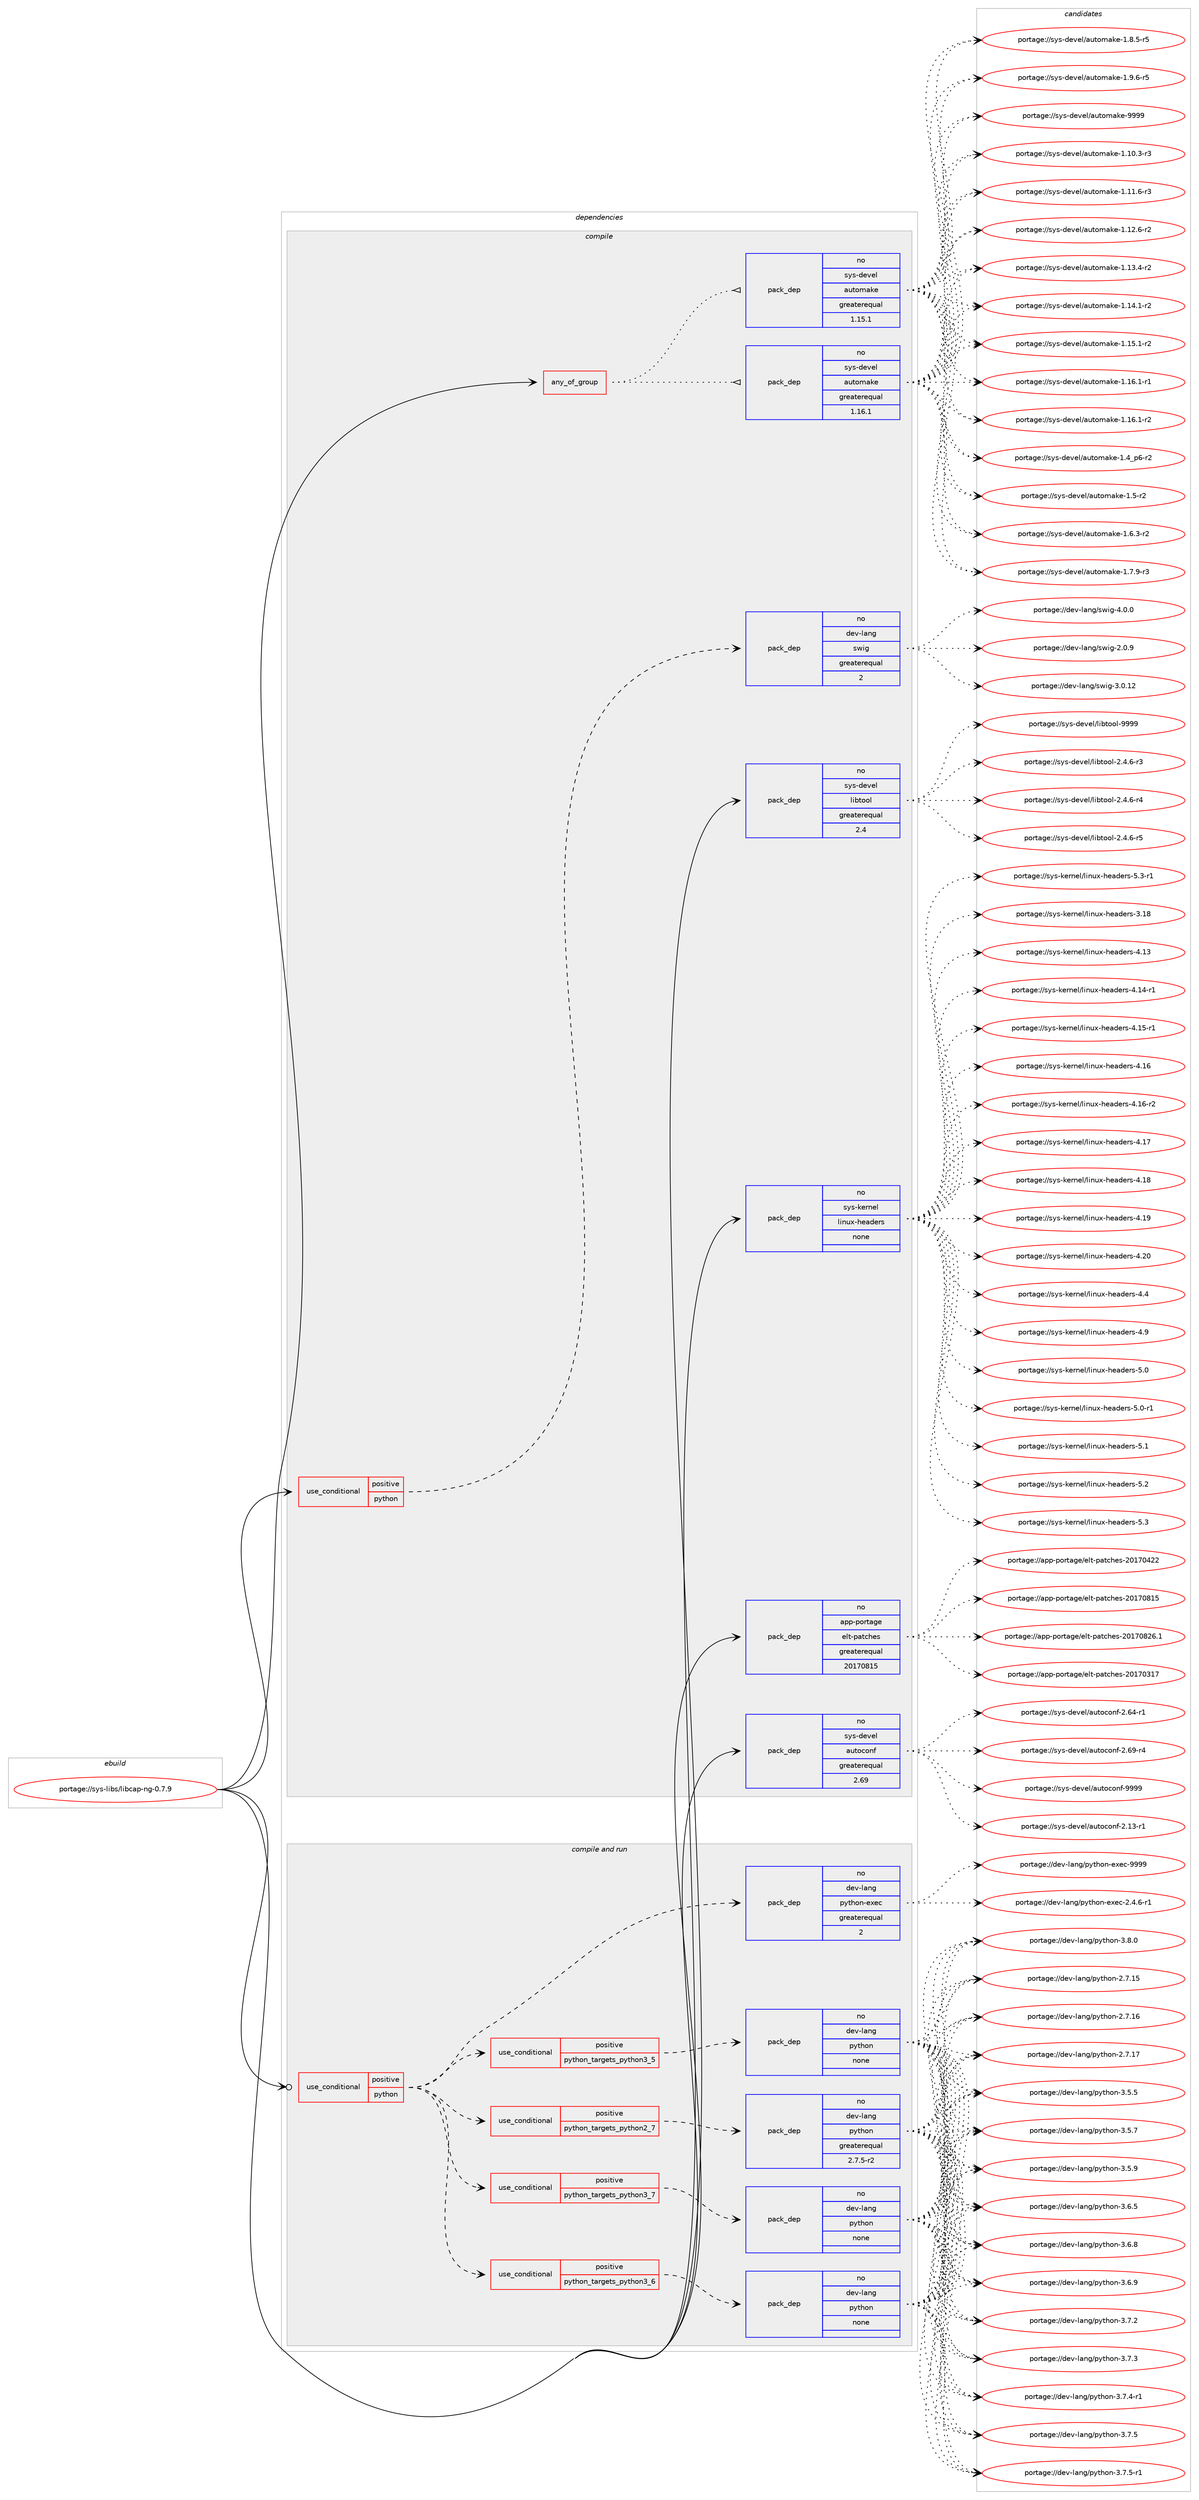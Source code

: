 digraph prolog {

# *************
# Graph options
# *************

newrank=true;
concentrate=true;
compound=true;
graph [rankdir=LR,fontname=Helvetica,fontsize=10,ranksep=1.5];#, ranksep=2.5, nodesep=0.2];
edge  [arrowhead=vee];
node  [fontname=Helvetica,fontsize=10];

# **********
# The ebuild
# **********

subgraph cluster_leftcol {
color=gray;
rank=same;
label=<<i>ebuild</i>>;
id [label="portage://sys-libs/libcap-ng-0.7.9", color=red, width=4, href="../sys-libs/libcap-ng-0.7.9.svg"];
}

# ****************
# The dependencies
# ****************

subgraph cluster_midcol {
color=gray;
label=<<i>dependencies</i>>;
subgraph cluster_compile {
fillcolor="#eeeeee";
style=filled;
label=<<i>compile</i>>;
subgraph any7000 {
dependency431228 [label=<<TABLE BORDER="0" CELLBORDER="1" CELLSPACING="0" CELLPADDING="4"><TR><TD CELLPADDING="10">any_of_group</TD></TR></TABLE>>, shape=none, color=red];subgraph pack319687 {
dependency431229 [label=<<TABLE BORDER="0" CELLBORDER="1" CELLSPACING="0" CELLPADDING="4" WIDTH="220"><TR><TD ROWSPAN="6" CELLPADDING="30">pack_dep</TD></TR><TR><TD WIDTH="110">no</TD></TR><TR><TD>sys-devel</TD></TR><TR><TD>automake</TD></TR><TR><TD>greaterequal</TD></TR><TR><TD>1.16.1</TD></TR></TABLE>>, shape=none, color=blue];
}
dependency431228:e -> dependency431229:w [weight=20,style="dotted",arrowhead="oinv"];
subgraph pack319688 {
dependency431230 [label=<<TABLE BORDER="0" CELLBORDER="1" CELLSPACING="0" CELLPADDING="4" WIDTH="220"><TR><TD ROWSPAN="6" CELLPADDING="30">pack_dep</TD></TR><TR><TD WIDTH="110">no</TD></TR><TR><TD>sys-devel</TD></TR><TR><TD>automake</TD></TR><TR><TD>greaterequal</TD></TR><TR><TD>1.15.1</TD></TR></TABLE>>, shape=none, color=blue];
}
dependency431228:e -> dependency431230:w [weight=20,style="dotted",arrowhead="oinv"];
}
id:e -> dependency431228:w [weight=20,style="solid",arrowhead="vee"];
subgraph cond104297 {
dependency431231 [label=<<TABLE BORDER="0" CELLBORDER="1" CELLSPACING="0" CELLPADDING="4"><TR><TD ROWSPAN="3" CELLPADDING="10">use_conditional</TD></TR><TR><TD>positive</TD></TR><TR><TD>python</TD></TR></TABLE>>, shape=none, color=red];
subgraph pack319689 {
dependency431232 [label=<<TABLE BORDER="0" CELLBORDER="1" CELLSPACING="0" CELLPADDING="4" WIDTH="220"><TR><TD ROWSPAN="6" CELLPADDING="30">pack_dep</TD></TR><TR><TD WIDTH="110">no</TD></TR><TR><TD>dev-lang</TD></TR><TR><TD>swig</TD></TR><TR><TD>greaterequal</TD></TR><TR><TD>2</TD></TR></TABLE>>, shape=none, color=blue];
}
dependency431231:e -> dependency431232:w [weight=20,style="dashed",arrowhead="vee"];
}
id:e -> dependency431231:w [weight=20,style="solid",arrowhead="vee"];
subgraph pack319690 {
dependency431233 [label=<<TABLE BORDER="0" CELLBORDER="1" CELLSPACING="0" CELLPADDING="4" WIDTH="220"><TR><TD ROWSPAN="6" CELLPADDING="30">pack_dep</TD></TR><TR><TD WIDTH="110">no</TD></TR><TR><TD>app-portage</TD></TR><TR><TD>elt-patches</TD></TR><TR><TD>greaterequal</TD></TR><TR><TD>20170815</TD></TR></TABLE>>, shape=none, color=blue];
}
id:e -> dependency431233:w [weight=20,style="solid",arrowhead="vee"];
subgraph pack319691 {
dependency431234 [label=<<TABLE BORDER="0" CELLBORDER="1" CELLSPACING="0" CELLPADDING="4" WIDTH="220"><TR><TD ROWSPAN="6" CELLPADDING="30">pack_dep</TD></TR><TR><TD WIDTH="110">no</TD></TR><TR><TD>sys-devel</TD></TR><TR><TD>autoconf</TD></TR><TR><TD>greaterequal</TD></TR><TR><TD>2.69</TD></TR></TABLE>>, shape=none, color=blue];
}
id:e -> dependency431234:w [weight=20,style="solid",arrowhead="vee"];
subgraph pack319692 {
dependency431235 [label=<<TABLE BORDER="0" CELLBORDER="1" CELLSPACING="0" CELLPADDING="4" WIDTH="220"><TR><TD ROWSPAN="6" CELLPADDING="30">pack_dep</TD></TR><TR><TD WIDTH="110">no</TD></TR><TR><TD>sys-devel</TD></TR><TR><TD>libtool</TD></TR><TR><TD>greaterequal</TD></TR><TR><TD>2.4</TD></TR></TABLE>>, shape=none, color=blue];
}
id:e -> dependency431235:w [weight=20,style="solid",arrowhead="vee"];
subgraph pack319693 {
dependency431236 [label=<<TABLE BORDER="0" CELLBORDER="1" CELLSPACING="0" CELLPADDING="4" WIDTH="220"><TR><TD ROWSPAN="6" CELLPADDING="30">pack_dep</TD></TR><TR><TD WIDTH="110">no</TD></TR><TR><TD>sys-kernel</TD></TR><TR><TD>linux-headers</TD></TR><TR><TD>none</TD></TR><TR><TD></TD></TR></TABLE>>, shape=none, color=blue];
}
id:e -> dependency431236:w [weight=20,style="solid",arrowhead="vee"];
}
subgraph cluster_compileandrun {
fillcolor="#eeeeee";
style=filled;
label=<<i>compile and run</i>>;
subgraph cond104298 {
dependency431237 [label=<<TABLE BORDER="0" CELLBORDER="1" CELLSPACING="0" CELLPADDING="4"><TR><TD ROWSPAN="3" CELLPADDING="10">use_conditional</TD></TR><TR><TD>positive</TD></TR><TR><TD>python</TD></TR></TABLE>>, shape=none, color=red];
subgraph cond104299 {
dependency431238 [label=<<TABLE BORDER="0" CELLBORDER="1" CELLSPACING="0" CELLPADDING="4"><TR><TD ROWSPAN="3" CELLPADDING="10">use_conditional</TD></TR><TR><TD>positive</TD></TR><TR><TD>python_targets_python2_7</TD></TR></TABLE>>, shape=none, color=red];
subgraph pack319694 {
dependency431239 [label=<<TABLE BORDER="0" CELLBORDER="1" CELLSPACING="0" CELLPADDING="4" WIDTH="220"><TR><TD ROWSPAN="6" CELLPADDING="30">pack_dep</TD></TR><TR><TD WIDTH="110">no</TD></TR><TR><TD>dev-lang</TD></TR><TR><TD>python</TD></TR><TR><TD>greaterequal</TD></TR><TR><TD>2.7.5-r2</TD></TR></TABLE>>, shape=none, color=blue];
}
dependency431238:e -> dependency431239:w [weight=20,style="dashed",arrowhead="vee"];
}
dependency431237:e -> dependency431238:w [weight=20,style="dashed",arrowhead="vee"];
subgraph cond104300 {
dependency431240 [label=<<TABLE BORDER="0" CELLBORDER="1" CELLSPACING="0" CELLPADDING="4"><TR><TD ROWSPAN="3" CELLPADDING="10">use_conditional</TD></TR><TR><TD>positive</TD></TR><TR><TD>python_targets_python3_5</TD></TR></TABLE>>, shape=none, color=red];
subgraph pack319695 {
dependency431241 [label=<<TABLE BORDER="0" CELLBORDER="1" CELLSPACING="0" CELLPADDING="4" WIDTH="220"><TR><TD ROWSPAN="6" CELLPADDING="30">pack_dep</TD></TR><TR><TD WIDTH="110">no</TD></TR><TR><TD>dev-lang</TD></TR><TR><TD>python</TD></TR><TR><TD>none</TD></TR><TR><TD></TD></TR></TABLE>>, shape=none, color=blue];
}
dependency431240:e -> dependency431241:w [weight=20,style="dashed",arrowhead="vee"];
}
dependency431237:e -> dependency431240:w [weight=20,style="dashed",arrowhead="vee"];
subgraph cond104301 {
dependency431242 [label=<<TABLE BORDER="0" CELLBORDER="1" CELLSPACING="0" CELLPADDING="4"><TR><TD ROWSPAN="3" CELLPADDING="10">use_conditional</TD></TR><TR><TD>positive</TD></TR><TR><TD>python_targets_python3_6</TD></TR></TABLE>>, shape=none, color=red];
subgraph pack319696 {
dependency431243 [label=<<TABLE BORDER="0" CELLBORDER="1" CELLSPACING="0" CELLPADDING="4" WIDTH="220"><TR><TD ROWSPAN="6" CELLPADDING="30">pack_dep</TD></TR><TR><TD WIDTH="110">no</TD></TR><TR><TD>dev-lang</TD></TR><TR><TD>python</TD></TR><TR><TD>none</TD></TR><TR><TD></TD></TR></TABLE>>, shape=none, color=blue];
}
dependency431242:e -> dependency431243:w [weight=20,style="dashed",arrowhead="vee"];
}
dependency431237:e -> dependency431242:w [weight=20,style="dashed",arrowhead="vee"];
subgraph cond104302 {
dependency431244 [label=<<TABLE BORDER="0" CELLBORDER="1" CELLSPACING="0" CELLPADDING="4"><TR><TD ROWSPAN="3" CELLPADDING="10">use_conditional</TD></TR><TR><TD>positive</TD></TR><TR><TD>python_targets_python3_7</TD></TR></TABLE>>, shape=none, color=red];
subgraph pack319697 {
dependency431245 [label=<<TABLE BORDER="0" CELLBORDER="1" CELLSPACING="0" CELLPADDING="4" WIDTH="220"><TR><TD ROWSPAN="6" CELLPADDING="30">pack_dep</TD></TR><TR><TD WIDTH="110">no</TD></TR><TR><TD>dev-lang</TD></TR><TR><TD>python</TD></TR><TR><TD>none</TD></TR><TR><TD></TD></TR></TABLE>>, shape=none, color=blue];
}
dependency431244:e -> dependency431245:w [weight=20,style="dashed",arrowhead="vee"];
}
dependency431237:e -> dependency431244:w [weight=20,style="dashed",arrowhead="vee"];
subgraph pack319698 {
dependency431246 [label=<<TABLE BORDER="0" CELLBORDER="1" CELLSPACING="0" CELLPADDING="4" WIDTH="220"><TR><TD ROWSPAN="6" CELLPADDING="30">pack_dep</TD></TR><TR><TD WIDTH="110">no</TD></TR><TR><TD>dev-lang</TD></TR><TR><TD>python-exec</TD></TR><TR><TD>greaterequal</TD></TR><TR><TD>2</TD></TR></TABLE>>, shape=none, color=blue];
}
dependency431237:e -> dependency431246:w [weight=20,style="dashed",arrowhead="vee"];
}
id:e -> dependency431237:w [weight=20,style="solid",arrowhead="odotvee"];
}
subgraph cluster_run {
fillcolor="#eeeeee";
style=filled;
label=<<i>run</i>>;
}
}

# **************
# The candidates
# **************

subgraph cluster_choices {
rank=same;
color=gray;
label=<<i>candidates</i>>;

subgraph choice319687 {
color=black;
nodesep=1;
choiceportage11512111545100101118101108479711711611110997107101454946494846514511451 [label="portage://sys-devel/automake-1.10.3-r3", color=red, width=4,href="../sys-devel/automake-1.10.3-r3.svg"];
choiceportage11512111545100101118101108479711711611110997107101454946494946544511451 [label="portage://sys-devel/automake-1.11.6-r3", color=red, width=4,href="../sys-devel/automake-1.11.6-r3.svg"];
choiceportage11512111545100101118101108479711711611110997107101454946495046544511450 [label="portage://sys-devel/automake-1.12.6-r2", color=red, width=4,href="../sys-devel/automake-1.12.6-r2.svg"];
choiceportage11512111545100101118101108479711711611110997107101454946495146524511450 [label="portage://sys-devel/automake-1.13.4-r2", color=red, width=4,href="../sys-devel/automake-1.13.4-r2.svg"];
choiceportage11512111545100101118101108479711711611110997107101454946495246494511450 [label="portage://sys-devel/automake-1.14.1-r2", color=red, width=4,href="../sys-devel/automake-1.14.1-r2.svg"];
choiceportage11512111545100101118101108479711711611110997107101454946495346494511450 [label="portage://sys-devel/automake-1.15.1-r2", color=red, width=4,href="../sys-devel/automake-1.15.1-r2.svg"];
choiceportage11512111545100101118101108479711711611110997107101454946495446494511449 [label="portage://sys-devel/automake-1.16.1-r1", color=red, width=4,href="../sys-devel/automake-1.16.1-r1.svg"];
choiceportage11512111545100101118101108479711711611110997107101454946495446494511450 [label="portage://sys-devel/automake-1.16.1-r2", color=red, width=4,href="../sys-devel/automake-1.16.1-r2.svg"];
choiceportage115121115451001011181011084797117116111109971071014549465295112544511450 [label="portage://sys-devel/automake-1.4_p6-r2", color=red, width=4,href="../sys-devel/automake-1.4_p6-r2.svg"];
choiceportage11512111545100101118101108479711711611110997107101454946534511450 [label="portage://sys-devel/automake-1.5-r2", color=red, width=4,href="../sys-devel/automake-1.5-r2.svg"];
choiceportage115121115451001011181011084797117116111109971071014549465446514511450 [label="portage://sys-devel/automake-1.6.3-r2", color=red, width=4,href="../sys-devel/automake-1.6.3-r2.svg"];
choiceportage115121115451001011181011084797117116111109971071014549465546574511451 [label="portage://sys-devel/automake-1.7.9-r3", color=red, width=4,href="../sys-devel/automake-1.7.9-r3.svg"];
choiceportage115121115451001011181011084797117116111109971071014549465646534511453 [label="portage://sys-devel/automake-1.8.5-r5", color=red, width=4,href="../sys-devel/automake-1.8.5-r5.svg"];
choiceportage115121115451001011181011084797117116111109971071014549465746544511453 [label="portage://sys-devel/automake-1.9.6-r5", color=red, width=4,href="../sys-devel/automake-1.9.6-r5.svg"];
choiceportage115121115451001011181011084797117116111109971071014557575757 [label="portage://sys-devel/automake-9999", color=red, width=4,href="../sys-devel/automake-9999.svg"];
dependency431229:e -> choiceportage11512111545100101118101108479711711611110997107101454946494846514511451:w [style=dotted,weight="100"];
dependency431229:e -> choiceportage11512111545100101118101108479711711611110997107101454946494946544511451:w [style=dotted,weight="100"];
dependency431229:e -> choiceportage11512111545100101118101108479711711611110997107101454946495046544511450:w [style=dotted,weight="100"];
dependency431229:e -> choiceportage11512111545100101118101108479711711611110997107101454946495146524511450:w [style=dotted,weight="100"];
dependency431229:e -> choiceportage11512111545100101118101108479711711611110997107101454946495246494511450:w [style=dotted,weight="100"];
dependency431229:e -> choiceportage11512111545100101118101108479711711611110997107101454946495346494511450:w [style=dotted,weight="100"];
dependency431229:e -> choiceportage11512111545100101118101108479711711611110997107101454946495446494511449:w [style=dotted,weight="100"];
dependency431229:e -> choiceportage11512111545100101118101108479711711611110997107101454946495446494511450:w [style=dotted,weight="100"];
dependency431229:e -> choiceportage115121115451001011181011084797117116111109971071014549465295112544511450:w [style=dotted,weight="100"];
dependency431229:e -> choiceportage11512111545100101118101108479711711611110997107101454946534511450:w [style=dotted,weight="100"];
dependency431229:e -> choiceportage115121115451001011181011084797117116111109971071014549465446514511450:w [style=dotted,weight="100"];
dependency431229:e -> choiceportage115121115451001011181011084797117116111109971071014549465546574511451:w [style=dotted,weight="100"];
dependency431229:e -> choiceportage115121115451001011181011084797117116111109971071014549465646534511453:w [style=dotted,weight="100"];
dependency431229:e -> choiceportage115121115451001011181011084797117116111109971071014549465746544511453:w [style=dotted,weight="100"];
dependency431229:e -> choiceportage115121115451001011181011084797117116111109971071014557575757:w [style=dotted,weight="100"];
}
subgraph choice319688 {
color=black;
nodesep=1;
choiceportage11512111545100101118101108479711711611110997107101454946494846514511451 [label="portage://sys-devel/automake-1.10.3-r3", color=red, width=4,href="../sys-devel/automake-1.10.3-r3.svg"];
choiceportage11512111545100101118101108479711711611110997107101454946494946544511451 [label="portage://sys-devel/automake-1.11.6-r3", color=red, width=4,href="../sys-devel/automake-1.11.6-r3.svg"];
choiceportage11512111545100101118101108479711711611110997107101454946495046544511450 [label="portage://sys-devel/automake-1.12.6-r2", color=red, width=4,href="../sys-devel/automake-1.12.6-r2.svg"];
choiceportage11512111545100101118101108479711711611110997107101454946495146524511450 [label="portage://sys-devel/automake-1.13.4-r2", color=red, width=4,href="../sys-devel/automake-1.13.4-r2.svg"];
choiceportage11512111545100101118101108479711711611110997107101454946495246494511450 [label="portage://sys-devel/automake-1.14.1-r2", color=red, width=4,href="../sys-devel/automake-1.14.1-r2.svg"];
choiceportage11512111545100101118101108479711711611110997107101454946495346494511450 [label="portage://sys-devel/automake-1.15.1-r2", color=red, width=4,href="../sys-devel/automake-1.15.1-r2.svg"];
choiceportage11512111545100101118101108479711711611110997107101454946495446494511449 [label="portage://sys-devel/automake-1.16.1-r1", color=red, width=4,href="../sys-devel/automake-1.16.1-r1.svg"];
choiceportage11512111545100101118101108479711711611110997107101454946495446494511450 [label="portage://sys-devel/automake-1.16.1-r2", color=red, width=4,href="../sys-devel/automake-1.16.1-r2.svg"];
choiceportage115121115451001011181011084797117116111109971071014549465295112544511450 [label="portage://sys-devel/automake-1.4_p6-r2", color=red, width=4,href="../sys-devel/automake-1.4_p6-r2.svg"];
choiceportage11512111545100101118101108479711711611110997107101454946534511450 [label="portage://sys-devel/automake-1.5-r2", color=red, width=4,href="../sys-devel/automake-1.5-r2.svg"];
choiceportage115121115451001011181011084797117116111109971071014549465446514511450 [label="portage://sys-devel/automake-1.6.3-r2", color=red, width=4,href="../sys-devel/automake-1.6.3-r2.svg"];
choiceportage115121115451001011181011084797117116111109971071014549465546574511451 [label="portage://sys-devel/automake-1.7.9-r3", color=red, width=4,href="../sys-devel/automake-1.7.9-r3.svg"];
choiceportage115121115451001011181011084797117116111109971071014549465646534511453 [label="portage://sys-devel/automake-1.8.5-r5", color=red, width=4,href="../sys-devel/automake-1.8.5-r5.svg"];
choiceportage115121115451001011181011084797117116111109971071014549465746544511453 [label="portage://sys-devel/automake-1.9.6-r5", color=red, width=4,href="../sys-devel/automake-1.9.6-r5.svg"];
choiceportage115121115451001011181011084797117116111109971071014557575757 [label="portage://sys-devel/automake-9999", color=red, width=4,href="../sys-devel/automake-9999.svg"];
dependency431230:e -> choiceportage11512111545100101118101108479711711611110997107101454946494846514511451:w [style=dotted,weight="100"];
dependency431230:e -> choiceportage11512111545100101118101108479711711611110997107101454946494946544511451:w [style=dotted,weight="100"];
dependency431230:e -> choiceportage11512111545100101118101108479711711611110997107101454946495046544511450:w [style=dotted,weight="100"];
dependency431230:e -> choiceportage11512111545100101118101108479711711611110997107101454946495146524511450:w [style=dotted,weight="100"];
dependency431230:e -> choiceportage11512111545100101118101108479711711611110997107101454946495246494511450:w [style=dotted,weight="100"];
dependency431230:e -> choiceportage11512111545100101118101108479711711611110997107101454946495346494511450:w [style=dotted,weight="100"];
dependency431230:e -> choiceportage11512111545100101118101108479711711611110997107101454946495446494511449:w [style=dotted,weight="100"];
dependency431230:e -> choiceportage11512111545100101118101108479711711611110997107101454946495446494511450:w [style=dotted,weight="100"];
dependency431230:e -> choiceportage115121115451001011181011084797117116111109971071014549465295112544511450:w [style=dotted,weight="100"];
dependency431230:e -> choiceportage11512111545100101118101108479711711611110997107101454946534511450:w [style=dotted,weight="100"];
dependency431230:e -> choiceportage115121115451001011181011084797117116111109971071014549465446514511450:w [style=dotted,weight="100"];
dependency431230:e -> choiceportage115121115451001011181011084797117116111109971071014549465546574511451:w [style=dotted,weight="100"];
dependency431230:e -> choiceportage115121115451001011181011084797117116111109971071014549465646534511453:w [style=dotted,weight="100"];
dependency431230:e -> choiceportage115121115451001011181011084797117116111109971071014549465746544511453:w [style=dotted,weight="100"];
dependency431230:e -> choiceportage115121115451001011181011084797117116111109971071014557575757:w [style=dotted,weight="100"];
}
subgraph choice319689 {
color=black;
nodesep=1;
choiceportage100101118451089711010347115119105103455046484657 [label="portage://dev-lang/swig-2.0.9", color=red, width=4,href="../dev-lang/swig-2.0.9.svg"];
choiceportage10010111845108971101034711511910510345514648464950 [label="portage://dev-lang/swig-3.0.12", color=red, width=4,href="../dev-lang/swig-3.0.12.svg"];
choiceportage100101118451089711010347115119105103455246484648 [label="portage://dev-lang/swig-4.0.0", color=red, width=4,href="../dev-lang/swig-4.0.0.svg"];
dependency431232:e -> choiceportage100101118451089711010347115119105103455046484657:w [style=dotted,weight="100"];
dependency431232:e -> choiceportage10010111845108971101034711511910510345514648464950:w [style=dotted,weight="100"];
dependency431232:e -> choiceportage100101118451089711010347115119105103455246484648:w [style=dotted,weight="100"];
}
subgraph choice319690 {
color=black;
nodesep=1;
choiceportage97112112451121111141169710310147101108116451129711699104101115455048495548514955 [label="portage://app-portage/elt-patches-20170317", color=red, width=4,href="../app-portage/elt-patches-20170317.svg"];
choiceportage97112112451121111141169710310147101108116451129711699104101115455048495548525050 [label="portage://app-portage/elt-patches-20170422", color=red, width=4,href="../app-portage/elt-patches-20170422.svg"];
choiceportage97112112451121111141169710310147101108116451129711699104101115455048495548564953 [label="portage://app-portage/elt-patches-20170815", color=red, width=4,href="../app-portage/elt-patches-20170815.svg"];
choiceportage971121124511211111411697103101471011081164511297116991041011154550484955485650544649 [label="portage://app-portage/elt-patches-20170826.1", color=red, width=4,href="../app-portage/elt-patches-20170826.1.svg"];
dependency431233:e -> choiceportage97112112451121111141169710310147101108116451129711699104101115455048495548514955:w [style=dotted,weight="100"];
dependency431233:e -> choiceportage97112112451121111141169710310147101108116451129711699104101115455048495548525050:w [style=dotted,weight="100"];
dependency431233:e -> choiceportage97112112451121111141169710310147101108116451129711699104101115455048495548564953:w [style=dotted,weight="100"];
dependency431233:e -> choiceportage971121124511211111411697103101471011081164511297116991041011154550484955485650544649:w [style=dotted,weight="100"];
}
subgraph choice319691 {
color=black;
nodesep=1;
choiceportage1151211154510010111810110847971171161119911111010245504649514511449 [label="portage://sys-devel/autoconf-2.13-r1", color=red, width=4,href="../sys-devel/autoconf-2.13-r1.svg"];
choiceportage1151211154510010111810110847971171161119911111010245504654524511449 [label="portage://sys-devel/autoconf-2.64-r1", color=red, width=4,href="../sys-devel/autoconf-2.64-r1.svg"];
choiceportage1151211154510010111810110847971171161119911111010245504654574511452 [label="portage://sys-devel/autoconf-2.69-r4", color=red, width=4,href="../sys-devel/autoconf-2.69-r4.svg"];
choiceportage115121115451001011181011084797117116111991111101024557575757 [label="portage://sys-devel/autoconf-9999", color=red, width=4,href="../sys-devel/autoconf-9999.svg"];
dependency431234:e -> choiceportage1151211154510010111810110847971171161119911111010245504649514511449:w [style=dotted,weight="100"];
dependency431234:e -> choiceportage1151211154510010111810110847971171161119911111010245504654524511449:w [style=dotted,weight="100"];
dependency431234:e -> choiceportage1151211154510010111810110847971171161119911111010245504654574511452:w [style=dotted,weight="100"];
dependency431234:e -> choiceportage115121115451001011181011084797117116111991111101024557575757:w [style=dotted,weight="100"];
}
subgraph choice319692 {
color=black;
nodesep=1;
choiceportage1151211154510010111810110847108105981161111111084550465246544511451 [label="portage://sys-devel/libtool-2.4.6-r3", color=red, width=4,href="../sys-devel/libtool-2.4.6-r3.svg"];
choiceportage1151211154510010111810110847108105981161111111084550465246544511452 [label="portage://sys-devel/libtool-2.4.6-r4", color=red, width=4,href="../sys-devel/libtool-2.4.6-r4.svg"];
choiceportage1151211154510010111810110847108105981161111111084550465246544511453 [label="portage://sys-devel/libtool-2.4.6-r5", color=red, width=4,href="../sys-devel/libtool-2.4.6-r5.svg"];
choiceportage1151211154510010111810110847108105981161111111084557575757 [label="portage://sys-devel/libtool-9999", color=red, width=4,href="../sys-devel/libtool-9999.svg"];
dependency431235:e -> choiceportage1151211154510010111810110847108105981161111111084550465246544511451:w [style=dotted,weight="100"];
dependency431235:e -> choiceportage1151211154510010111810110847108105981161111111084550465246544511452:w [style=dotted,weight="100"];
dependency431235:e -> choiceportage1151211154510010111810110847108105981161111111084550465246544511453:w [style=dotted,weight="100"];
dependency431235:e -> choiceportage1151211154510010111810110847108105981161111111084557575757:w [style=dotted,weight="100"];
}
subgraph choice319693 {
color=black;
nodesep=1;
choiceportage115121115451071011141101011084710810511011712045104101971001011141154551464956 [label="portage://sys-kernel/linux-headers-3.18", color=red, width=4,href="../sys-kernel/linux-headers-3.18.svg"];
choiceportage115121115451071011141101011084710810511011712045104101971001011141154552464951 [label="portage://sys-kernel/linux-headers-4.13", color=red, width=4,href="../sys-kernel/linux-headers-4.13.svg"];
choiceportage1151211154510710111411010110847108105110117120451041019710010111411545524649524511449 [label="portage://sys-kernel/linux-headers-4.14-r1", color=red, width=4,href="../sys-kernel/linux-headers-4.14-r1.svg"];
choiceportage1151211154510710111411010110847108105110117120451041019710010111411545524649534511449 [label="portage://sys-kernel/linux-headers-4.15-r1", color=red, width=4,href="../sys-kernel/linux-headers-4.15-r1.svg"];
choiceportage115121115451071011141101011084710810511011712045104101971001011141154552464954 [label="portage://sys-kernel/linux-headers-4.16", color=red, width=4,href="../sys-kernel/linux-headers-4.16.svg"];
choiceportage1151211154510710111411010110847108105110117120451041019710010111411545524649544511450 [label="portage://sys-kernel/linux-headers-4.16-r2", color=red, width=4,href="../sys-kernel/linux-headers-4.16-r2.svg"];
choiceportage115121115451071011141101011084710810511011712045104101971001011141154552464955 [label="portage://sys-kernel/linux-headers-4.17", color=red, width=4,href="../sys-kernel/linux-headers-4.17.svg"];
choiceportage115121115451071011141101011084710810511011712045104101971001011141154552464956 [label="portage://sys-kernel/linux-headers-4.18", color=red, width=4,href="../sys-kernel/linux-headers-4.18.svg"];
choiceportage115121115451071011141101011084710810511011712045104101971001011141154552464957 [label="portage://sys-kernel/linux-headers-4.19", color=red, width=4,href="../sys-kernel/linux-headers-4.19.svg"];
choiceportage115121115451071011141101011084710810511011712045104101971001011141154552465048 [label="portage://sys-kernel/linux-headers-4.20", color=red, width=4,href="../sys-kernel/linux-headers-4.20.svg"];
choiceportage1151211154510710111411010110847108105110117120451041019710010111411545524652 [label="portage://sys-kernel/linux-headers-4.4", color=red, width=4,href="../sys-kernel/linux-headers-4.4.svg"];
choiceportage1151211154510710111411010110847108105110117120451041019710010111411545524657 [label="portage://sys-kernel/linux-headers-4.9", color=red, width=4,href="../sys-kernel/linux-headers-4.9.svg"];
choiceportage1151211154510710111411010110847108105110117120451041019710010111411545534648 [label="portage://sys-kernel/linux-headers-5.0", color=red, width=4,href="../sys-kernel/linux-headers-5.0.svg"];
choiceportage11512111545107101114110101108471081051101171204510410197100101114115455346484511449 [label="portage://sys-kernel/linux-headers-5.0-r1", color=red, width=4,href="../sys-kernel/linux-headers-5.0-r1.svg"];
choiceportage1151211154510710111411010110847108105110117120451041019710010111411545534649 [label="portage://sys-kernel/linux-headers-5.1", color=red, width=4,href="../sys-kernel/linux-headers-5.1.svg"];
choiceportage1151211154510710111411010110847108105110117120451041019710010111411545534650 [label="portage://sys-kernel/linux-headers-5.2", color=red, width=4,href="../sys-kernel/linux-headers-5.2.svg"];
choiceportage1151211154510710111411010110847108105110117120451041019710010111411545534651 [label="portage://sys-kernel/linux-headers-5.3", color=red, width=4,href="../sys-kernel/linux-headers-5.3.svg"];
choiceportage11512111545107101114110101108471081051101171204510410197100101114115455346514511449 [label="portage://sys-kernel/linux-headers-5.3-r1", color=red, width=4,href="../sys-kernel/linux-headers-5.3-r1.svg"];
dependency431236:e -> choiceportage115121115451071011141101011084710810511011712045104101971001011141154551464956:w [style=dotted,weight="100"];
dependency431236:e -> choiceportage115121115451071011141101011084710810511011712045104101971001011141154552464951:w [style=dotted,weight="100"];
dependency431236:e -> choiceportage1151211154510710111411010110847108105110117120451041019710010111411545524649524511449:w [style=dotted,weight="100"];
dependency431236:e -> choiceportage1151211154510710111411010110847108105110117120451041019710010111411545524649534511449:w [style=dotted,weight="100"];
dependency431236:e -> choiceportage115121115451071011141101011084710810511011712045104101971001011141154552464954:w [style=dotted,weight="100"];
dependency431236:e -> choiceportage1151211154510710111411010110847108105110117120451041019710010111411545524649544511450:w [style=dotted,weight="100"];
dependency431236:e -> choiceportage115121115451071011141101011084710810511011712045104101971001011141154552464955:w [style=dotted,weight="100"];
dependency431236:e -> choiceportage115121115451071011141101011084710810511011712045104101971001011141154552464956:w [style=dotted,weight="100"];
dependency431236:e -> choiceportage115121115451071011141101011084710810511011712045104101971001011141154552464957:w [style=dotted,weight="100"];
dependency431236:e -> choiceportage115121115451071011141101011084710810511011712045104101971001011141154552465048:w [style=dotted,weight="100"];
dependency431236:e -> choiceportage1151211154510710111411010110847108105110117120451041019710010111411545524652:w [style=dotted,weight="100"];
dependency431236:e -> choiceportage1151211154510710111411010110847108105110117120451041019710010111411545524657:w [style=dotted,weight="100"];
dependency431236:e -> choiceportage1151211154510710111411010110847108105110117120451041019710010111411545534648:w [style=dotted,weight="100"];
dependency431236:e -> choiceportage11512111545107101114110101108471081051101171204510410197100101114115455346484511449:w [style=dotted,weight="100"];
dependency431236:e -> choiceportage1151211154510710111411010110847108105110117120451041019710010111411545534649:w [style=dotted,weight="100"];
dependency431236:e -> choiceportage1151211154510710111411010110847108105110117120451041019710010111411545534650:w [style=dotted,weight="100"];
dependency431236:e -> choiceportage1151211154510710111411010110847108105110117120451041019710010111411545534651:w [style=dotted,weight="100"];
dependency431236:e -> choiceportage11512111545107101114110101108471081051101171204510410197100101114115455346514511449:w [style=dotted,weight="100"];
}
subgraph choice319694 {
color=black;
nodesep=1;
choiceportage10010111845108971101034711212111610411111045504655464953 [label="portage://dev-lang/python-2.7.15", color=red, width=4,href="../dev-lang/python-2.7.15.svg"];
choiceportage10010111845108971101034711212111610411111045504655464954 [label="portage://dev-lang/python-2.7.16", color=red, width=4,href="../dev-lang/python-2.7.16.svg"];
choiceportage10010111845108971101034711212111610411111045504655464955 [label="portage://dev-lang/python-2.7.17", color=red, width=4,href="../dev-lang/python-2.7.17.svg"];
choiceportage100101118451089711010347112121116104111110455146534653 [label="portage://dev-lang/python-3.5.5", color=red, width=4,href="../dev-lang/python-3.5.5.svg"];
choiceportage100101118451089711010347112121116104111110455146534655 [label="portage://dev-lang/python-3.5.7", color=red, width=4,href="../dev-lang/python-3.5.7.svg"];
choiceportage100101118451089711010347112121116104111110455146534657 [label="portage://dev-lang/python-3.5.9", color=red, width=4,href="../dev-lang/python-3.5.9.svg"];
choiceportage100101118451089711010347112121116104111110455146544653 [label="portage://dev-lang/python-3.6.5", color=red, width=4,href="../dev-lang/python-3.6.5.svg"];
choiceportage100101118451089711010347112121116104111110455146544656 [label="portage://dev-lang/python-3.6.8", color=red, width=4,href="../dev-lang/python-3.6.8.svg"];
choiceportage100101118451089711010347112121116104111110455146544657 [label="portage://dev-lang/python-3.6.9", color=red, width=4,href="../dev-lang/python-3.6.9.svg"];
choiceportage100101118451089711010347112121116104111110455146554650 [label="portage://dev-lang/python-3.7.2", color=red, width=4,href="../dev-lang/python-3.7.2.svg"];
choiceportage100101118451089711010347112121116104111110455146554651 [label="portage://dev-lang/python-3.7.3", color=red, width=4,href="../dev-lang/python-3.7.3.svg"];
choiceportage1001011184510897110103471121211161041111104551465546524511449 [label="portage://dev-lang/python-3.7.4-r1", color=red, width=4,href="../dev-lang/python-3.7.4-r1.svg"];
choiceportage100101118451089711010347112121116104111110455146554653 [label="portage://dev-lang/python-3.7.5", color=red, width=4,href="../dev-lang/python-3.7.5.svg"];
choiceportage1001011184510897110103471121211161041111104551465546534511449 [label="portage://dev-lang/python-3.7.5-r1", color=red, width=4,href="../dev-lang/python-3.7.5-r1.svg"];
choiceportage100101118451089711010347112121116104111110455146564648 [label="portage://dev-lang/python-3.8.0", color=red, width=4,href="../dev-lang/python-3.8.0.svg"];
dependency431239:e -> choiceportage10010111845108971101034711212111610411111045504655464953:w [style=dotted,weight="100"];
dependency431239:e -> choiceportage10010111845108971101034711212111610411111045504655464954:w [style=dotted,weight="100"];
dependency431239:e -> choiceportage10010111845108971101034711212111610411111045504655464955:w [style=dotted,weight="100"];
dependency431239:e -> choiceportage100101118451089711010347112121116104111110455146534653:w [style=dotted,weight="100"];
dependency431239:e -> choiceportage100101118451089711010347112121116104111110455146534655:w [style=dotted,weight="100"];
dependency431239:e -> choiceportage100101118451089711010347112121116104111110455146534657:w [style=dotted,weight="100"];
dependency431239:e -> choiceportage100101118451089711010347112121116104111110455146544653:w [style=dotted,weight="100"];
dependency431239:e -> choiceportage100101118451089711010347112121116104111110455146544656:w [style=dotted,weight="100"];
dependency431239:e -> choiceportage100101118451089711010347112121116104111110455146544657:w [style=dotted,weight="100"];
dependency431239:e -> choiceportage100101118451089711010347112121116104111110455146554650:w [style=dotted,weight="100"];
dependency431239:e -> choiceportage100101118451089711010347112121116104111110455146554651:w [style=dotted,weight="100"];
dependency431239:e -> choiceportage1001011184510897110103471121211161041111104551465546524511449:w [style=dotted,weight="100"];
dependency431239:e -> choiceportage100101118451089711010347112121116104111110455146554653:w [style=dotted,weight="100"];
dependency431239:e -> choiceportage1001011184510897110103471121211161041111104551465546534511449:w [style=dotted,weight="100"];
dependency431239:e -> choiceportage100101118451089711010347112121116104111110455146564648:w [style=dotted,weight="100"];
}
subgraph choice319695 {
color=black;
nodesep=1;
choiceportage10010111845108971101034711212111610411111045504655464953 [label="portage://dev-lang/python-2.7.15", color=red, width=4,href="../dev-lang/python-2.7.15.svg"];
choiceportage10010111845108971101034711212111610411111045504655464954 [label="portage://dev-lang/python-2.7.16", color=red, width=4,href="../dev-lang/python-2.7.16.svg"];
choiceportage10010111845108971101034711212111610411111045504655464955 [label="portage://dev-lang/python-2.7.17", color=red, width=4,href="../dev-lang/python-2.7.17.svg"];
choiceportage100101118451089711010347112121116104111110455146534653 [label="portage://dev-lang/python-3.5.5", color=red, width=4,href="../dev-lang/python-3.5.5.svg"];
choiceportage100101118451089711010347112121116104111110455146534655 [label="portage://dev-lang/python-3.5.7", color=red, width=4,href="../dev-lang/python-3.5.7.svg"];
choiceportage100101118451089711010347112121116104111110455146534657 [label="portage://dev-lang/python-3.5.9", color=red, width=4,href="../dev-lang/python-3.5.9.svg"];
choiceportage100101118451089711010347112121116104111110455146544653 [label="portage://dev-lang/python-3.6.5", color=red, width=4,href="../dev-lang/python-3.6.5.svg"];
choiceportage100101118451089711010347112121116104111110455146544656 [label="portage://dev-lang/python-3.6.8", color=red, width=4,href="../dev-lang/python-3.6.8.svg"];
choiceportage100101118451089711010347112121116104111110455146544657 [label="portage://dev-lang/python-3.6.9", color=red, width=4,href="../dev-lang/python-3.6.9.svg"];
choiceportage100101118451089711010347112121116104111110455146554650 [label="portage://dev-lang/python-3.7.2", color=red, width=4,href="../dev-lang/python-3.7.2.svg"];
choiceportage100101118451089711010347112121116104111110455146554651 [label="portage://dev-lang/python-3.7.3", color=red, width=4,href="../dev-lang/python-3.7.3.svg"];
choiceportage1001011184510897110103471121211161041111104551465546524511449 [label="portage://dev-lang/python-3.7.4-r1", color=red, width=4,href="../dev-lang/python-3.7.4-r1.svg"];
choiceportage100101118451089711010347112121116104111110455146554653 [label="portage://dev-lang/python-3.7.5", color=red, width=4,href="../dev-lang/python-3.7.5.svg"];
choiceportage1001011184510897110103471121211161041111104551465546534511449 [label="portage://dev-lang/python-3.7.5-r1", color=red, width=4,href="../dev-lang/python-3.7.5-r1.svg"];
choiceportage100101118451089711010347112121116104111110455146564648 [label="portage://dev-lang/python-3.8.0", color=red, width=4,href="../dev-lang/python-3.8.0.svg"];
dependency431241:e -> choiceportage10010111845108971101034711212111610411111045504655464953:w [style=dotted,weight="100"];
dependency431241:e -> choiceportage10010111845108971101034711212111610411111045504655464954:w [style=dotted,weight="100"];
dependency431241:e -> choiceportage10010111845108971101034711212111610411111045504655464955:w [style=dotted,weight="100"];
dependency431241:e -> choiceportage100101118451089711010347112121116104111110455146534653:w [style=dotted,weight="100"];
dependency431241:e -> choiceportage100101118451089711010347112121116104111110455146534655:w [style=dotted,weight="100"];
dependency431241:e -> choiceportage100101118451089711010347112121116104111110455146534657:w [style=dotted,weight="100"];
dependency431241:e -> choiceportage100101118451089711010347112121116104111110455146544653:w [style=dotted,weight="100"];
dependency431241:e -> choiceportage100101118451089711010347112121116104111110455146544656:w [style=dotted,weight="100"];
dependency431241:e -> choiceportage100101118451089711010347112121116104111110455146544657:w [style=dotted,weight="100"];
dependency431241:e -> choiceportage100101118451089711010347112121116104111110455146554650:w [style=dotted,weight="100"];
dependency431241:e -> choiceportage100101118451089711010347112121116104111110455146554651:w [style=dotted,weight="100"];
dependency431241:e -> choiceportage1001011184510897110103471121211161041111104551465546524511449:w [style=dotted,weight="100"];
dependency431241:e -> choiceportage100101118451089711010347112121116104111110455146554653:w [style=dotted,weight="100"];
dependency431241:e -> choiceportage1001011184510897110103471121211161041111104551465546534511449:w [style=dotted,weight="100"];
dependency431241:e -> choiceportage100101118451089711010347112121116104111110455146564648:w [style=dotted,weight="100"];
}
subgraph choice319696 {
color=black;
nodesep=1;
choiceportage10010111845108971101034711212111610411111045504655464953 [label="portage://dev-lang/python-2.7.15", color=red, width=4,href="../dev-lang/python-2.7.15.svg"];
choiceportage10010111845108971101034711212111610411111045504655464954 [label="portage://dev-lang/python-2.7.16", color=red, width=4,href="../dev-lang/python-2.7.16.svg"];
choiceportage10010111845108971101034711212111610411111045504655464955 [label="portage://dev-lang/python-2.7.17", color=red, width=4,href="../dev-lang/python-2.7.17.svg"];
choiceportage100101118451089711010347112121116104111110455146534653 [label="portage://dev-lang/python-3.5.5", color=red, width=4,href="../dev-lang/python-3.5.5.svg"];
choiceportage100101118451089711010347112121116104111110455146534655 [label="portage://dev-lang/python-3.5.7", color=red, width=4,href="../dev-lang/python-3.5.7.svg"];
choiceportage100101118451089711010347112121116104111110455146534657 [label="portage://dev-lang/python-3.5.9", color=red, width=4,href="../dev-lang/python-3.5.9.svg"];
choiceportage100101118451089711010347112121116104111110455146544653 [label="portage://dev-lang/python-3.6.5", color=red, width=4,href="../dev-lang/python-3.6.5.svg"];
choiceportage100101118451089711010347112121116104111110455146544656 [label="portage://dev-lang/python-3.6.8", color=red, width=4,href="../dev-lang/python-3.6.8.svg"];
choiceportage100101118451089711010347112121116104111110455146544657 [label="portage://dev-lang/python-3.6.9", color=red, width=4,href="../dev-lang/python-3.6.9.svg"];
choiceportage100101118451089711010347112121116104111110455146554650 [label="portage://dev-lang/python-3.7.2", color=red, width=4,href="../dev-lang/python-3.7.2.svg"];
choiceportage100101118451089711010347112121116104111110455146554651 [label="portage://dev-lang/python-3.7.3", color=red, width=4,href="../dev-lang/python-3.7.3.svg"];
choiceportage1001011184510897110103471121211161041111104551465546524511449 [label="portage://dev-lang/python-3.7.4-r1", color=red, width=4,href="../dev-lang/python-3.7.4-r1.svg"];
choiceportage100101118451089711010347112121116104111110455146554653 [label="portage://dev-lang/python-3.7.5", color=red, width=4,href="../dev-lang/python-3.7.5.svg"];
choiceportage1001011184510897110103471121211161041111104551465546534511449 [label="portage://dev-lang/python-3.7.5-r1", color=red, width=4,href="../dev-lang/python-3.7.5-r1.svg"];
choiceportage100101118451089711010347112121116104111110455146564648 [label="portage://dev-lang/python-3.8.0", color=red, width=4,href="../dev-lang/python-3.8.0.svg"];
dependency431243:e -> choiceportage10010111845108971101034711212111610411111045504655464953:w [style=dotted,weight="100"];
dependency431243:e -> choiceportage10010111845108971101034711212111610411111045504655464954:w [style=dotted,weight="100"];
dependency431243:e -> choiceportage10010111845108971101034711212111610411111045504655464955:w [style=dotted,weight="100"];
dependency431243:e -> choiceportage100101118451089711010347112121116104111110455146534653:w [style=dotted,weight="100"];
dependency431243:e -> choiceportage100101118451089711010347112121116104111110455146534655:w [style=dotted,weight="100"];
dependency431243:e -> choiceportage100101118451089711010347112121116104111110455146534657:w [style=dotted,weight="100"];
dependency431243:e -> choiceportage100101118451089711010347112121116104111110455146544653:w [style=dotted,weight="100"];
dependency431243:e -> choiceportage100101118451089711010347112121116104111110455146544656:w [style=dotted,weight="100"];
dependency431243:e -> choiceportage100101118451089711010347112121116104111110455146544657:w [style=dotted,weight="100"];
dependency431243:e -> choiceportage100101118451089711010347112121116104111110455146554650:w [style=dotted,weight="100"];
dependency431243:e -> choiceportage100101118451089711010347112121116104111110455146554651:w [style=dotted,weight="100"];
dependency431243:e -> choiceportage1001011184510897110103471121211161041111104551465546524511449:w [style=dotted,weight="100"];
dependency431243:e -> choiceportage100101118451089711010347112121116104111110455146554653:w [style=dotted,weight="100"];
dependency431243:e -> choiceportage1001011184510897110103471121211161041111104551465546534511449:w [style=dotted,weight="100"];
dependency431243:e -> choiceportage100101118451089711010347112121116104111110455146564648:w [style=dotted,weight="100"];
}
subgraph choice319697 {
color=black;
nodesep=1;
choiceportage10010111845108971101034711212111610411111045504655464953 [label="portage://dev-lang/python-2.7.15", color=red, width=4,href="../dev-lang/python-2.7.15.svg"];
choiceportage10010111845108971101034711212111610411111045504655464954 [label="portage://dev-lang/python-2.7.16", color=red, width=4,href="../dev-lang/python-2.7.16.svg"];
choiceportage10010111845108971101034711212111610411111045504655464955 [label="portage://dev-lang/python-2.7.17", color=red, width=4,href="../dev-lang/python-2.7.17.svg"];
choiceportage100101118451089711010347112121116104111110455146534653 [label="portage://dev-lang/python-3.5.5", color=red, width=4,href="../dev-lang/python-3.5.5.svg"];
choiceportage100101118451089711010347112121116104111110455146534655 [label="portage://dev-lang/python-3.5.7", color=red, width=4,href="../dev-lang/python-3.5.7.svg"];
choiceportage100101118451089711010347112121116104111110455146534657 [label="portage://dev-lang/python-3.5.9", color=red, width=4,href="../dev-lang/python-3.5.9.svg"];
choiceportage100101118451089711010347112121116104111110455146544653 [label="portage://dev-lang/python-3.6.5", color=red, width=4,href="../dev-lang/python-3.6.5.svg"];
choiceportage100101118451089711010347112121116104111110455146544656 [label="portage://dev-lang/python-3.6.8", color=red, width=4,href="../dev-lang/python-3.6.8.svg"];
choiceportage100101118451089711010347112121116104111110455146544657 [label="portage://dev-lang/python-3.6.9", color=red, width=4,href="../dev-lang/python-3.6.9.svg"];
choiceportage100101118451089711010347112121116104111110455146554650 [label="portage://dev-lang/python-3.7.2", color=red, width=4,href="../dev-lang/python-3.7.2.svg"];
choiceportage100101118451089711010347112121116104111110455146554651 [label="portage://dev-lang/python-3.7.3", color=red, width=4,href="../dev-lang/python-3.7.3.svg"];
choiceportage1001011184510897110103471121211161041111104551465546524511449 [label="portage://dev-lang/python-3.7.4-r1", color=red, width=4,href="../dev-lang/python-3.7.4-r1.svg"];
choiceportage100101118451089711010347112121116104111110455146554653 [label="portage://dev-lang/python-3.7.5", color=red, width=4,href="../dev-lang/python-3.7.5.svg"];
choiceportage1001011184510897110103471121211161041111104551465546534511449 [label="portage://dev-lang/python-3.7.5-r1", color=red, width=4,href="../dev-lang/python-3.7.5-r1.svg"];
choiceportage100101118451089711010347112121116104111110455146564648 [label="portage://dev-lang/python-3.8.0", color=red, width=4,href="../dev-lang/python-3.8.0.svg"];
dependency431245:e -> choiceportage10010111845108971101034711212111610411111045504655464953:w [style=dotted,weight="100"];
dependency431245:e -> choiceportage10010111845108971101034711212111610411111045504655464954:w [style=dotted,weight="100"];
dependency431245:e -> choiceportage10010111845108971101034711212111610411111045504655464955:w [style=dotted,weight="100"];
dependency431245:e -> choiceportage100101118451089711010347112121116104111110455146534653:w [style=dotted,weight="100"];
dependency431245:e -> choiceportage100101118451089711010347112121116104111110455146534655:w [style=dotted,weight="100"];
dependency431245:e -> choiceportage100101118451089711010347112121116104111110455146534657:w [style=dotted,weight="100"];
dependency431245:e -> choiceportage100101118451089711010347112121116104111110455146544653:w [style=dotted,weight="100"];
dependency431245:e -> choiceportage100101118451089711010347112121116104111110455146544656:w [style=dotted,weight="100"];
dependency431245:e -> choiceportage100101118451089711010347112121116104111110455146544657:w [style=dotted,weight="100"];
dependency431245:e -> choiceportage100101118451089711010347112121116104111110455146554650:w [style=dotted,weight="100"];
dependency431245:e -> choiceportage100101118451089711010347112121116104111110455146554651:w [style=dotted,weight="100"];
dependency431245:e -> choiceportage1001011184510897110103471121211161041111104551465546524511449:w [style=dotted,weight="100"];
dependency431245:e -> choiceportage100101118451089711010347112121116104111110455146554653:w [style=dotted,weight="100"];
dependency431245:e -> choiceportage1001011184510897110103471121211161041111104551465546534511449:w [style=dotted,weight="100"];
dependency431245:e -> choiceportage100101118451089711010347112121116104111110455146564648:w [style=dotted,weight="100"];
}
subgraph choice319698 {
color=black;
nodesep=1;
choiceportage10010111845108971101034711212111610411111045101120101994550465246544511449 [label="portage://dev-lang/python-exec-2.4.6-r1", color=red, width=4,href="../dev-lang/python-exec-2.4.6-r1.svg"];
choiceportage10010111845108971101034711212111610411111045101120101994557575757 [label="portage://dev-lang/python-exec-9999", color=red, width=4,href="../dev-lang/python-exec-9999.svg"];
dependency431246:e -> choiceportage10010111845108971101034711212111610411111045101120101994550465246544511449:w [style=dotted,weight="100"];
dependency431246:e -> choiceportage10010111845108971101034711212111610411111045101120101994557575757:w [style=dotted,weight="100"];
}
}

}
